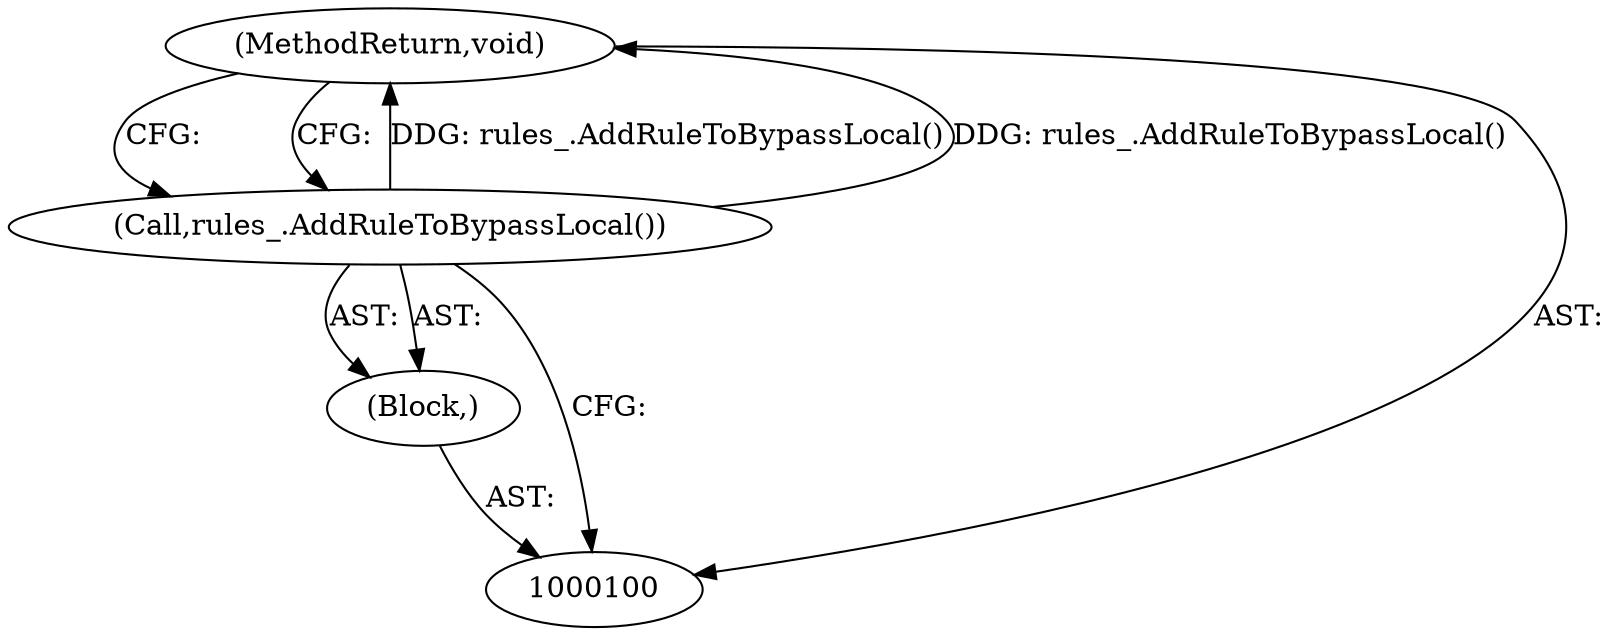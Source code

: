 digraph "1_Chrome_da790f920bbc169a6805a4fb83b4c2ab09532d91_2" {
"1000103" [label="(MethodReturn,void)"];
"1000101" [label="(Block,)"];
"1000102" [label="(Call,rules_.AddRuleToBypassLocal())"];
"1000103" -> "1000100"  [label="AST: "];
"1000103" -> "1000102"  [label="CFG: "];
"1000102" -> "1000103"  [label="DDG: rules_.AddRuleToBypassLocal()"];
"1000101" -> "1000100"  [label="AST: "];
"1000102" -> "1000101"  [label="AST: "];
"1000102" -> "1000101"  [label="AST: "];
"1000102" -> "1000100"  [label="CFG: "];
"1000103" -> "1000102"  [label="CFG: "];
"1000102" -> "1000103"  [label="DDG: rules_.AddRuleToBypassLocal()"];
}
